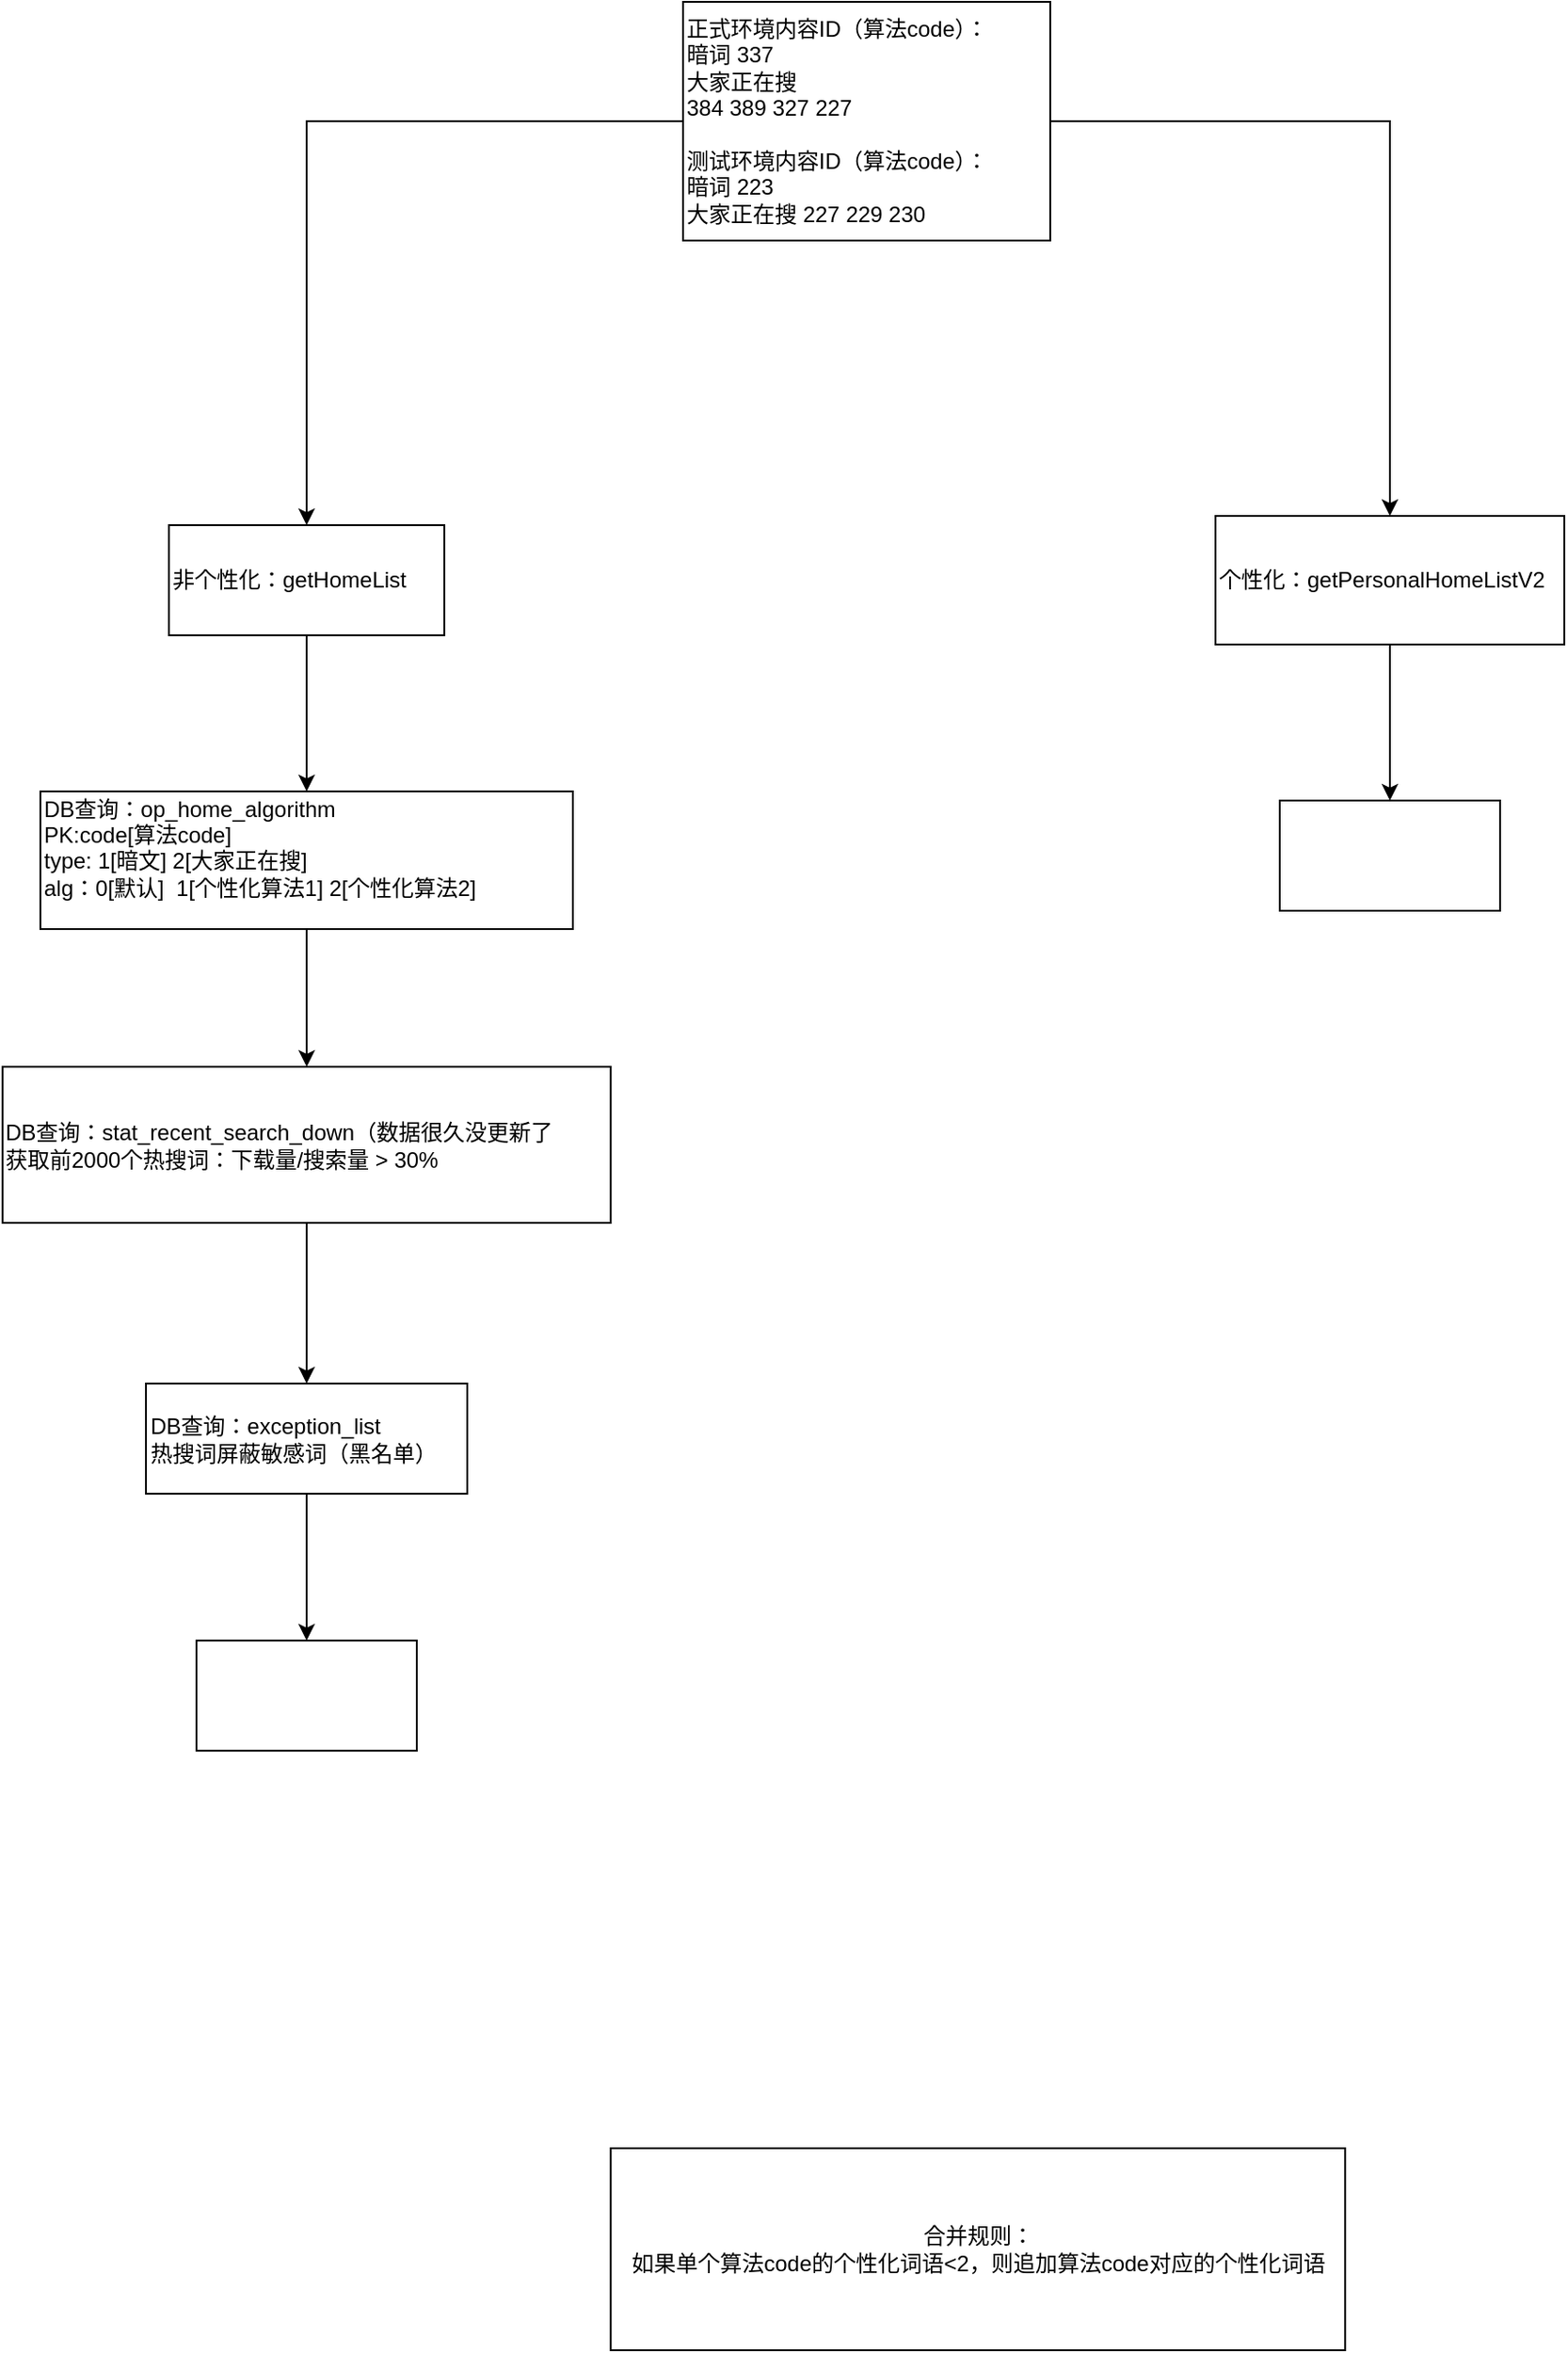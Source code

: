 <mxfile version="24.4.8" type="github">
  <diagram name="第 1 页" id="Cw7JuRhic6mHa8Vxboj5">
    <mxGraphModel dx="2263" dy="804" grid="1" gridSize="10" guides="1" tooltips="1" connect="1" arrows="1" fold="1" page="1" pageScale="1" pageWidth="827" pageHeight="1169" math="0" shadow="0">
      <root>
        <mxCell id="0" />
        <mxCell id="1" parent="0" />
        <mxCell id="DE0FPp-bvfPzOY9VbYr1-3" value="" style="edgeStyle=orthogonalEdgeStyle;rounded=0;orthogonalLoop=1;jettySize=auto;html=1;" edge="1" parent="1" source="DE0FPp-bvfPzOY9VbYr1-1" target="DE0FPp-bvfPzOY9VbYr1-2">
          <mxGeometry relative="1" as="geometry" />
        </mxCell>
        <mxCell id="DE0FPp-bvfPzOY9VbYr1-5" value="" style="edgeStyle=orthogonalEdgeStyle;rounded=0;orthogonalLoop=1;jettySize=auto;html=1;" edge="1" parent="1" source="DE0FPp-bvfPzOY9VbYr1-1" target="DE0FPp-bvfPzOY9VbYr1-4">
          <mxGeometry relative="1" as="geometry" />
        </mxCell>
        <mxCell id="DE0FPp-bvfPzOY9VbYr1-1" value="正式环境内容ID（算法code）：&lt;div&gt;&lt;div style=&quot;&quot;&gt;&lt;span style=&quot;background-color: initial;&quot;&gt;暗词 337&lt;/span&gt;&lt;/div&gt;&lt;div style=&quot;&quot;&gt;&lt;span style=&quot;background-color: initial;&quot;&gt;大家正在搜&lt;/span&gt;&lt;/div&gt;&lt;div style=&quot;&quot;&gt;&lt;span style=&quot;background-color: initial;&quot;&gt;384 389 327 227&lt;/span&gt;&lt;/div&gt;&lt;div style=&quot;&quot;&gt;&lt;span style=&quot;background-color: initial;&quot;&gt;&lt;br&gt;&lt;/span&gt;&lt;/div&gt;&lt;div&gt;测试环境内容ID（算法code）：&lt;/div&gt;&lt;div&gt;暗词 223&lt;/div&gt;&lt;div&gt;大家正在搜 227 229 230&lt;/div&gt;&lt;/div&gt;" style="whiteSpace=wrap;html=1;align=left;" vertex="1" parent="1">
          <mxGeometry x="310" width="200" height="130" as="geometry" />
        </mxCell>
        <mxCell id="DE0FPp-bvfPzOY9VbYr1-8" value="" style="edgeStyle=orthogonalEdgeStyle;rounded=0;orthogonalLoop=1;jettySize=auto;html=1;" edge="1" parent="1" source="DE0FPp-bvfPzOY9VbYr1-2" target="DE0FPp-bvfPzOY9VbYr1-7">
          <mxGeometry relative="1" as="geometry" />
        </mxCell>
        <mxCell id="DE0FPp-bvfPzOY9VbYr1-2" value="&lt;div&gt;非个性化：getHomeList&lt;br&gt;&lt;/div&gt;" style="whiteSpace=wrap;html=1;align=left;" vertex="1" parent="1">
          <mxGeometry x="30.01" y="285" width="150" height="60" as="geometry" />
        </mxCell>
        <mxCell id="DE0FPp-bvfPzOY9VbYr1-16" value="" style="edgeStyle=orthogonalEdgeStyle;rounded=0;orthogonalLoop=1;jettySize=auto;html=1;" edge="1" parent="1" source="DE0FPp-bvfPzOY9VbYr1-4" target="DE0FPp-bvfPzOY9VbYr1-15">
          <mxGeometry relative="1" as="geometry" />
        </mxCell>
        <mxCell id="DE0FPp-bvfPzOY9VbYr1-4" value="个性化：getPersonalHomeListV2" style="whiteSpace=wrap;html=1;align=left;" vertex="1" parent="1">
          <mxGeometry x="600" y="280" width="190" height="70" as="geometry" />
        </mxCell>
        <mxCell id="DE0FPp-bvfPzOY9VbYr1-6" value="合并规则：&lt;br&gt;如果单个算法code的个性化词语&amp;lt;2，则追加算法code对应的个性化词语" style="whiteSpace=wrap;html=1;" vertex="1" parent="1">
          <mxGeometry x="270.63" y="1169" width="400" height="110" as="geometry" />
        </mxCell>
        <mxCell id="DE0FPp-bvfPzOY9VbYr1-10" value="" style="edgeStyle=orthogonalEdgeStyle;rounded=0;orthogonalLoop=1;jettySize=auto;html=1;" edge="1" parent="1" source="DE0FPp-bvfPzOY9VbYr1-7" target="DE0FPp-bvfPzOY9VbYr1-9">
          <mxGeometry relative="1" as="geometry" />
        </mxCell>
        <mxCell id="DE0FPp-bvfPzOY9VbYr1-7" value="DB查询：op_home_algorithm&lt;br&gt;PK&lt;span style=&quot;background-color: initial;&quot;&gt;:code[算法code]&lt;/span&gt;&lt;div&gt;type: 1[暗文] 2[大家正在搜]&lt;br&gt;&lt;div&gt;&lt;span style=&quot;background-color: initial;&quot;&gt;alg：0[默认]&amp;nbsp; 1[个性化算法1] 2[个性化算法2]&lt;/span&gt;&lt;/div&gt;&lt;div&gt;&lt;span style=&quot;background-color: initial;&quot;&gt;&lt;br&gt;&lt;/span&gt;&lt;/div&gt;&lt;/div&gt;" style="whiteSpace=wrap;html=1;align=left;" vertex="1" parent="1">
          <mxGeometry x="-40" y="430" width="290" height="75" as="geometry" />
        </mxCell>
        <mxCell id="DE0FPp-bvfPzOY9VbYr1-12" value="" style="edgeStyle=orthogonalEdgeStyle;rounded=0;orthogonalLoop=1;jettySize=auto;html=1;" edge="1" parent="1" source="DE0FPp-bvfPzOY9VbYr1-9" target="DE0FPp-bvfPzOY9VbYr1-11">
          <mxGeometry relative="1" as="geometry" />
        </mxCell>
        <mxCell id="DE0FPp-bvfPzOY9VbYr1-9" value="DB查询：stat_recent_search_down（数据很久没更新了&lt;br&gt;获取前2000个热搜词：下载量/搜索量 &amp;gt; 30%" style="whiteSpace=wrap;html=1;align=left;" vertex="1" parent="1">
          <mxGeometry x="-60.62" y="580" width="331.25" height="85" as="geometry" />
        </mxCell>
        <mxCell id="DE0FPp-bvfPzOY9VbYr1-14" value="" style="edgeStyle=orthogonalEdgeStyle;rounded=0;orthogonalLoop=1;jettySize=auto;html=1;" edge="1" parent="1" source="DE0FPp-bvfPzOY9VbYr1-11" target="DE0FPp-bvfPzOY9VbYr1-13">
          <mxGeometry relative="1" as="geometry" />
        </mxCell>
        <mxCell id="DE0FPp-bvfPzOY9VbYr1-11" value="DB查询：exception_list&lt;div&gt;热搜词屏蔽&lt;span style=&quot;background-color: initial;&quot;&gt;敏感词（黑名单）&lt;/span&gt;&lt;/div&gt;" style="whiteSpace=wrap;html=1;align=left;" vertex="1" parent="1">
          <mxGeometry x="17.5" y="752.5" width="175" height="60" as="geometry" />
        </mxCell>
        <mxCell id="DE0FPp-bvfPzOY9VbYr1-13" value="" style="whiteSpace=wrap;html=1;align=left;" vertex="1" parent="1">
          <mxGeometry x="45" y="892.5" width="120" height="60" as="geometry" />
        </mxCell>
        <mxCell id="DE0FPp-bvfPzOY9VbYr1-15" value="" style="whiteSpace=wrap;html=1;align=left;" vertex="1" parent="1">
          <mxGeometry x="635" y="435" width="120" height="60" as="geometry" />
        </mxCell>
      </root>
    </mxGraphModel>
  </diagram>
</mxfile>
